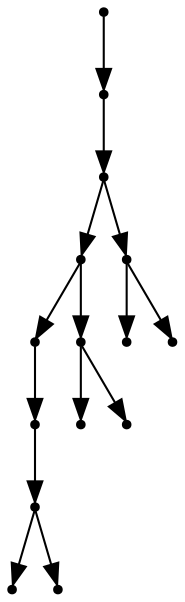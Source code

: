 digraph {
  14 [shape=point];
  13 [shape=point];
  12 [shape=point];
  8 [shape=point];
  4 [shape=point];
  3 [shape=point];
  2 [shape=point];
  0 [shape=point];
  1 [shape=point];
  7 [shape=point];
  5 [shape=point];
  6 [shape=point];
  11 [shape=point];
  9 [shape=point];
  10 [shape=point];
14 -> 13;
13 -> 12;
12 -> 8;
8 -> 4;
4 -> 3;
3 -> 2;
2 -> 0;
2 -> 1;
8 -> 7;
7 -> 5;
7 -> 6;
12 -> 11;
11 -> 9;
11 -> 10;
}
